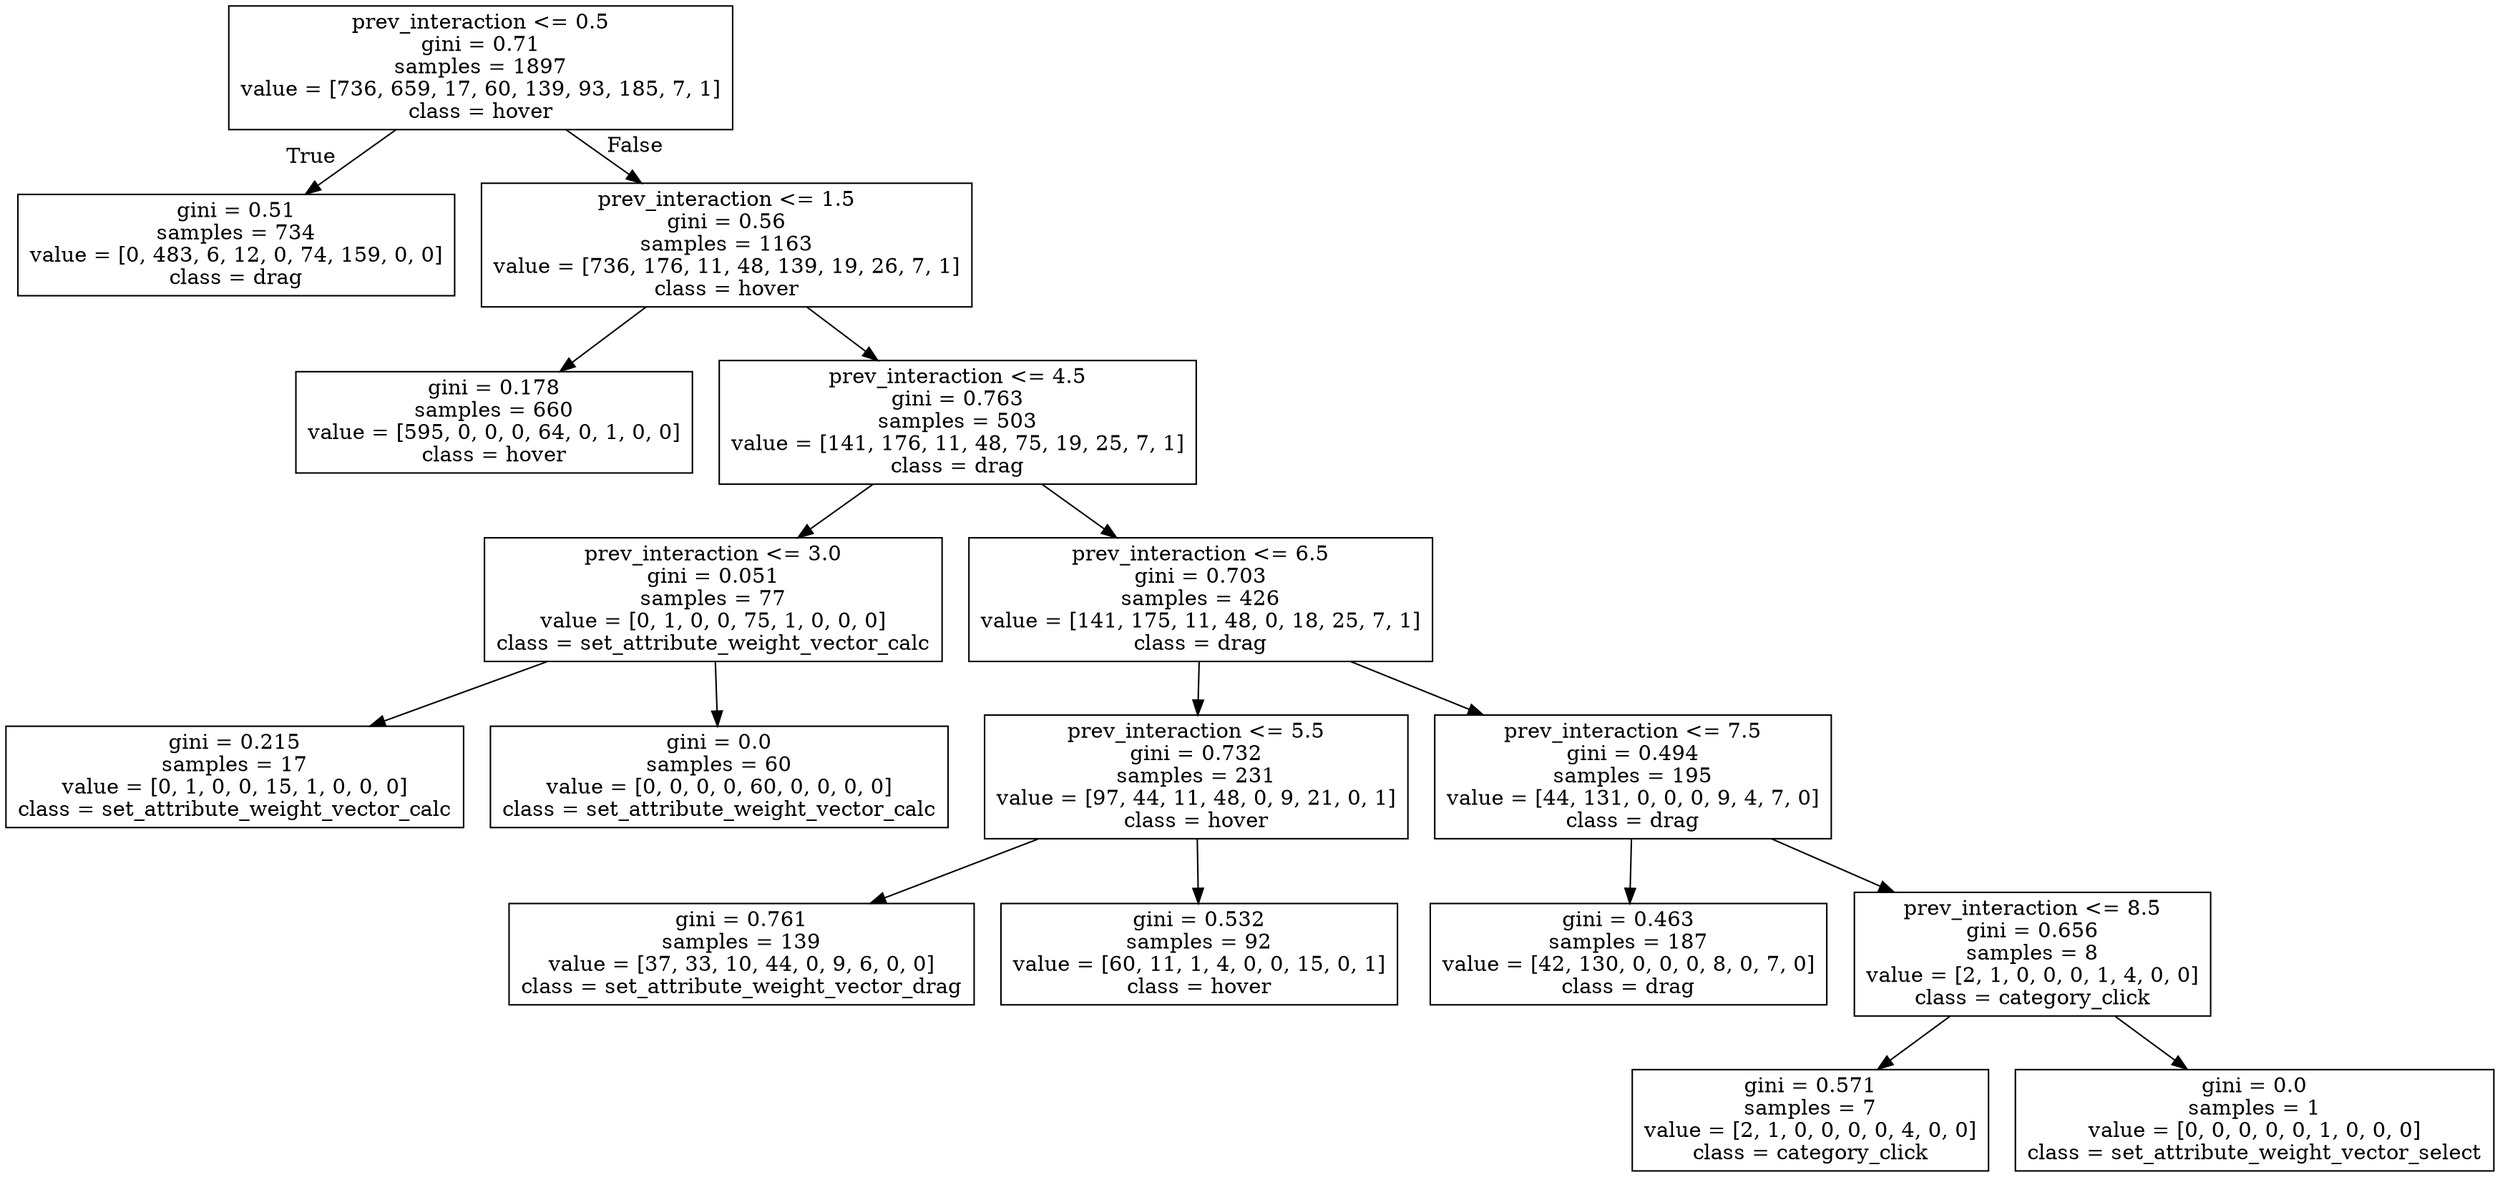digraph Tree {
node [shape=box] ;
0 [label="prev_interaction <= 0.5\ngini = 0.71\nsamples = 1897\nvalue = [736, 659, 17, 60, 139, 93, 185, 7, 1]\nclass = hover"] ;
1 [label="gini = 0.51\nsamples = 734\nvalue = [0, 483, 6, 12, 0, 74, 159, 0, 0]\nclass = drag"] ;
0 -> 1 [labeldistance=2.5, labelangle=45, headlabel="True"] ;
2 [label="prev_interaction <= 1.5\ngini = 0.56\nsamples = 1163\nvalue = [736, 176, 11, 48, 139, 19, 26, 7, 1]\nclass = hover"] ;
0 -> 2 [labeldistance=2.5, labelangle=-45, headlabel="False"] ;
3 [label="gini = 0.178\nsamples = 660\nvalue = [595, 0, 0, 0, 64, 0, 1, 0, 0]\nclass = hover"] ;
2 -> 3 ;
4 [label="prev_interaction <= 4.5\ngini = 0.763\nsamples = 503\nvalue = [141, 176, 11, 48, 75, 19, 25, 7, 1]\nclass = drag"] ;
2 -> 4 ;
5 [label="prev_interaction <= 3.0\ngini = 0.051\nsamples = 77\nvalue = [0, 1, 0, 0, 75, 1, 0, 0, 0]\nclass = set_attribute_weight_vector_calc"] ;
4 -> 5 ;
6 [label="gini = 0.215\nsamples = 17\nvalue = [0, 1, 0, 0, 15, 1, 0, 0, 0]\nclass = set_attribute_weight_vector_calc"] ;
5 -> 6 ;
7 [label="gini = 0.0\nsamples = 60\nvalue = [0, 0, 0, 0, 60, 0, 0, 0, 0]\nclass = set_attribute_weight_vector_calc"] ;
5 -> 7 ;
8 [label="prev_interaction <= 6.5\ngini = 0.703\nsamples = 426\nvalue = [141, 175, 11, 48, 0, 18, 25, 7, 1]\nclass = drag"] ;
4 -> 8 ;
9 [label="prev_interaction <= 5.5\ngini = 0.732\nsamples = 231\nvalue = [97, 44, 11, 48, 0, 9, 21, 0, 1]\nclass = hover"] ;
8 -> 9 ;
10 [label="gini = 0.761\nsamples = 139\nvalue = [37, 33, 10, 44, 0, 9, 6, 0, 0]\nclass = set_attribute_weight_vector_drag"] ;
9 -> 10 ;
11 [label="gini = 0.532\nsamples = 92\nvalue = [60, 11, 1, 4, 0, 0, 15, 0, 1]\nclass = hover"] ;
9 -> 11 ;
12 [label="prev_interaction <= 7.5\ngini = 0.494\nsamples = 195\nvalue = [44, 131, 0, 0, 0, 9, 4, 7, 0]\nclass = drag"] ;
8 -> 12 ;
13 [label="gini = 0.463\nsamples = 187\nvalue = [42, 130, 0, 0, 0, 8, 0, 7, 0]\nclass = drag"] ;
12 -> 13 ;
14 [label="prev_interaction <= 8.5\ngini = 0.656\nsamples = 8\nvalue = [2, 1, 0, 0, 0, 1, 4, 0, 0]\nclass = category_click"] ;
12 -> 14 ;
15 [label="gini = 0.571\nsamples = 7\nvalue = [2, 1, 0, 0, 0, 0, 4, 0, 0]\nclass = category_click"] ;
14 -> 15 ;
16 [label="gini = 0.0\nsamples = 1\nvalue = [0, 0, 0, 0, 0, 1, 0, 0, 0]\nclass = set_attribute_weight_vector_select"] ;
14 -> 16 ;
}